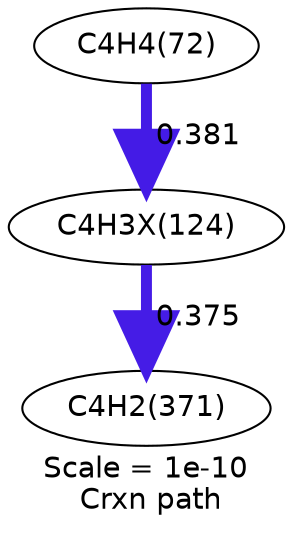digraph reaction_paths {
center=1;
s13 -> s47[fontname="Helvetica", style="setlinewidth(5.27)", arrowsize=2.64, color="0.7, 0.881, 0.9"
, label=" 0.381"];
s47 -> s25[fontname="Helvetica", style="setlinewidth(5.26)", arrowsize=2.63, color="0.7, 0.875, 0.9"
, label=" 0.375"];
s13 [ fontname="Helvetica", label="C4H4(72)"];
s25 [ fontname="Helvetica", label="C4H2(371)"];
s47 [ fontname="Helvetica", label="C4H3X(124)"];
 label = "Scale = 1e-10\l Crxn path";
 fontname = "Helvetica";
}
